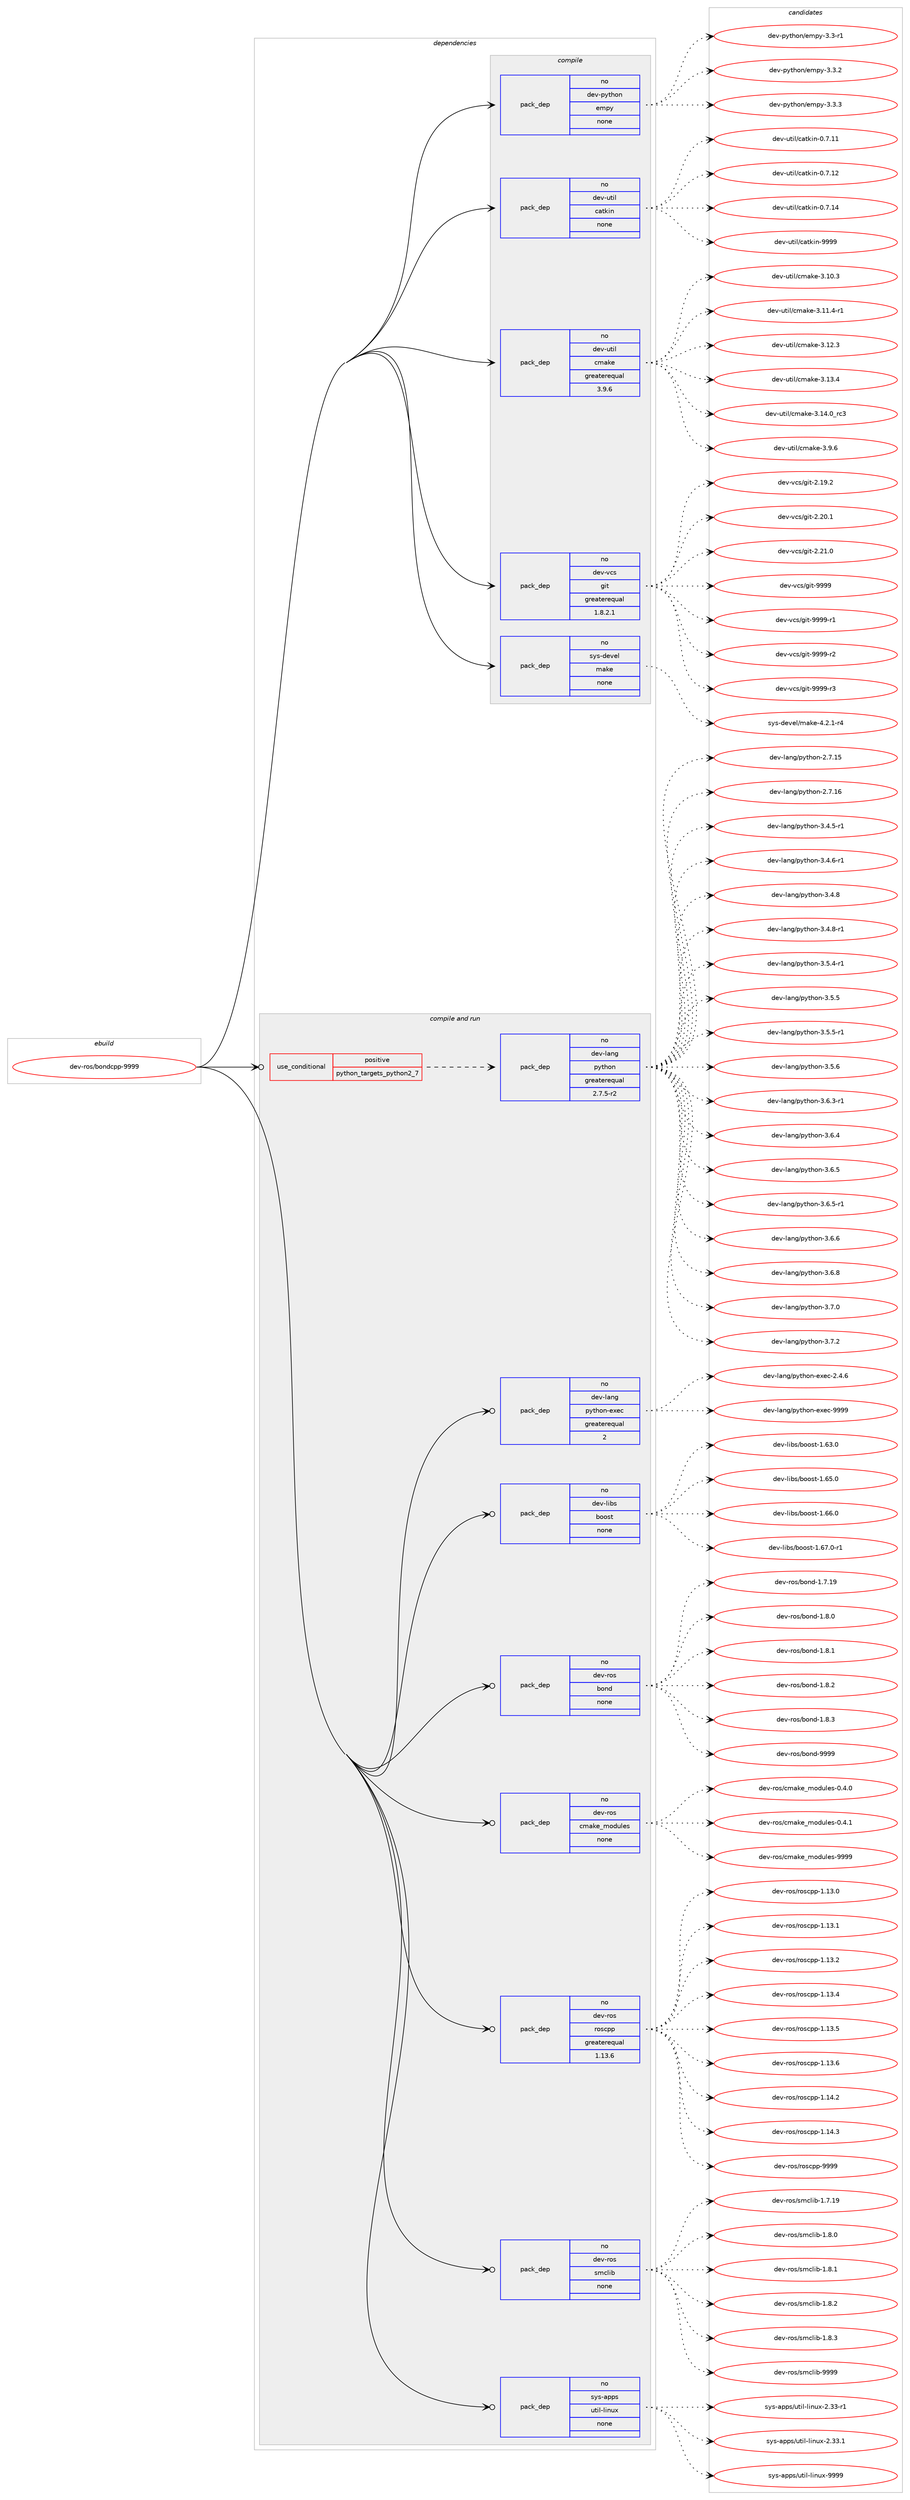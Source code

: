 digraph prolog {

# *************
# Graph options
# *************

newrank=true;
concentrate=true;
compound=true;
graph [rankdir=LR,fontname=Helvetica,fontsize=10,ranksep=1.5];#, ranksep=2.5, nodesep=0.2];
edge  [arrowhead=vee];
node  [fontname=Helvetica,fontsize=10];

# **********
# The ebuild
# **********

subgraph cluster_leftcol {
color=gray;
rank=same;
label=<<i>ebuild</i>>;
id [label="dev-ros/bondcpp-9999", color=red, width=4, href="../dev-ros/bondcpp-9999.svg"];
}

# ****************
# The dependencies
# ****************

subgraph cluster_midcol {
color=gray;
label=<<i>dependencies</i>>;
subgraph cluster_compile {
fillcolor="#eeeeee";
style=filled;
label=<<i>compile</i>>;
subgraph pack1040937 {
dependency1452285 [label=<<TABLE BORDER="0" CELLBORDER="1" CELLSPACING="0" CELLPADDING="4" WIDTH="220"><TR><TD ROWSPAN="6" CELLPADDING="30">pack_dep</TD></TR><TR><TD WIDTH="110">no</TD></TR><TR><TD>dev-python</TD></TR><TR><TD>empy</TD></TR><TR><TD>none</TD></TR><TR><TD></TD></TR></TABLE>>, shape=none, color=blue];
}
id:e -> dependency1452285:w [weight=20,style="solid",arrowhead="vee"];
subgraph pack1040938 {
dependency1452286 [label=<<TABLE BORDER="0" CELLBORDER="1" CELLSPACING="0" CELLPADDING="4" WIDTH="220"><TR><TD ROWSPAN="6" CELLPADDING="30">pack_dep</TD></TR><TR><TD WIDTH="110">no</TD></TR><TR><TD>dev-util</TD></TR><TR><TD>catkin</TD></TR><TR><TD>none</TD></TR><TR><TD></TD></TR></TABLE>>, shape=none, color=blue];
}
id:e -> dependency1452286:w [weight=20,style="solid",arrowhead="vee"];
subgraph pack1040939 {
dependency1452287 [label=<<TABLE BORDER="0" CELLBORDER="1" CELLSPACING="0" CELLPADDING="4" WIDTH="220"><TR><TD ROWSPAN="6" CELLPADDING="30">pack_dep</TD></TR><TR><TD WIDTH="110">no</TD></TR><TR><TD>dev-util</TD></TR><TR><TD>cmake</TD></TR><TR><TD>greaterequal</TD></TR><TR><TD>3.9.6</TD></TR></TABLE>>, shape=none, color=blue];
}
id:e -> dependency1452287:w [weight=20,style="solid",arrowhead="vee"];
subgraph pack1040940 {
dependency1452288 [label=<<TABLE BORDER="0" CELLBORDER="1" CELLSPACING="0" CELLPADDING="4" WIDTH="220"><TR><TD ROWSPAN="6" CELLPADDING="30">pack_dep</TD></TR><TR><TD WIDTH="110">no</TD></TR><TR><TD>dev-vcs</TD></TR><TR><TD>git</TD></TR><TR><TD>greaterequal</TD></TR><TR><TD>1.8.2.1</TD></TR></TABLE>>, shape=none, color=blue];
}
id:e -> dependency1452288:w [weight=20,style="solid",arrowhead="vee"];
subgraph pack1040941 {
dependency1452289 [label=<<TABLE BORDER="0" CELLBORDER="1" CELLSPACING="0" CELLPADDING="4" WIDTH="220"><TR><TD ROWSPAN="6" CELLPADDING="30">pack_dep</TD></TR><TR><TD WIDTH="110">no</TD></TR><TR><TD>sys-devel</TD></TR><TR><TD>make</TD></TR><TR><TD>none</TD></TR><TR><TD></TD></TR></TABLE>>, shape=none, color=blue];
}
id:e -> dependency1452289:w [weight=20,style="solid",arrowhead="vee"];
}
subgraph cluster_compileandrun {
fillcolor="#eeeeee";
style=filled;
label=<<i>compile and run</i>>;
subgraph cond387968 {
dependency1452290 [label=<<TABLE BORDER="0" CELLBORDER="1" CELLSPACING="0" CELLPADDING="4"><TR><TD ROWSPAN="3" CELLPADDING="10">use_conditional</TD></TR><TR><TD>positive</TD></TR><TR><TD>python_targets_python2_7</TD></TR></TABLE>>, shape=none, color=red];
subgraph pack1040942 {
dependency1452291 [label=<<TABLE BORDER="0" CELLBORDER="1" CELLSPACING="0" CELLPADDING="4" WIDTH="220"><TR><TD ROWSPAN="6" CELLPADDING="30">pack_dep</TD></TR><TR><TD WIDTH="110">no</TD></TR><TR><TD>dev-lang</TD></TR><TR><TD>python</TD></TR><TR><TD>greaterequal</TD></TR><TR><TD>2.7.5-r2</TD></TR></TABLE>>, shape=none, color=blue];
}
dependency1452290:e -> dependency1452291:w [weight=20,style="dashed",arrowhead="vee"];
}
id:e -> dependency1452290:w [weight=20,style="solid",arrowhead="odotvee"];
subgraph pack1040943 {
dependency1452292 [label=<<TABLE BORDER="0" CELLBORDER="1" CELLSPACING="0" CELLPADDING="4" WIDTH="220"><TR><TD ROWSPAN="6" CELLPADDING="30">pack_dep</TD></TR><TR><TD WIDTH="110">no</TD></TR><TR><TD>dev-lang</TD></TR><TR><TD>python-exec</TD></TR><TR><TD>greaterequal</TD></TR><TR><TD>2</TD></TR></TABLE>>, shape=none, color=blue];
}
id:e -> dependency1452292:w [weight=20,style="solid",arrowhead="odotvee"];
subgraph pack1040944 {
dependency1452293 [label=<<TABLE BORDER="0" CELLBORDER="1" CELLSPACING="0" CELLPADDING="4" WIDTH="220"><TR><TD ROWSPAN="6" CELLPADDING="30">pack_dep</TD></TR><TR><TD WIDTH="110">no</TD></TR><TR><TD>dev-libs</TD></TR><TR><TD>boost</TD></TR><TR><TD>none</TD></TR><TR><TD></TD></TR></TABLE>>, shape=none, color=blue];
}
id:e -> dependency1452293:w [weight=20,style="solid",arrowhead="odotvee"];
subgraph pack1040945 {
dependency1452294 [label=<<TABLE BORDER="0" CELLBORDER="1" CELLSPACING="0" CELLPADDING="4" WIDTH="220"><TR><TD ROWSPAN="6" CELLPADDING="30">pack_dep</TD></TR><TR><TD WIDTH="110">no</TD></TR><TR><TD>dev-ros</TD></TR><TR><TD>bond</TD></TR><TR><TD>none</TD></TR><TR><TD></TD></TR></TABLE>>, shape=none, color=blue];
}
id:e -> dependency1452294:w [weight=20,style="solid",arrowhead="odotvee"];
subgraph pack1040946 {
dependency1452295 [label=<<TABLE BORDER="0" CELLBORDER="1" CELLSPACING="0" CELLPADDING="4" WIDTH="220"><TR><TD ROWSPAN="6" CELLPADDING="30">pack_dep</TD></TR><TR><TD WIDTH="110">no</TD></TR><TR><TD>dev-ros</TD></TR><TR><TD>cmake_modules</TD></TR><TR><TD>none</TD></TR><TR><TD></TD></TR></TABLE>>, shape=none, color=blue];
}
id:e -> dependency1452295:w [weight=20,style="solid",arrowhead="odotvee"];
subgraph pack1040947 {
dependency1452296 [label=<<TABLE BORDER="0" CELLBORDER="1" CELLSPACING="0" CELLPADDING="4" WIDTH="220"><TR><TD ROWSPAN="6" CELLPADDING="30">pack_dep</TD></TR><TR><TD WIDTH="110">no</TD></TR><TR><TD>dev-ros</TD></TR><TR><TD>roscpp</TD></TR><TR><TD>greaterequal</TD></TR><TR><TD>1.13.6</TD></TR></TABLE>>, shape=none, color=blue];
}
id:e -> dependency1452296:w [weight=20,style="solid",arrowhead="odotvee"];
subgraph pack1040948 {
dependency1452297 [label=<<TABLE BORDER="0" CELLBORDER="1" CELLSPACING="0" CELLPADDING="4" WIDTH="220"><TR><TD ROWSPAN="6" CELLPADDING="30">pack_dep</TD></TR><TR><TD WIDTH="110">no</TD></TR><TR><TD>dev-ros</TD></TR><TR><TD>smclib</TD></TR><TR><TD>none</TD></TR><TR><TD></TD></TR></TABLE>>, shape=none, color=blue];
}
id:e -> dependency1452297:w [weight=20,style="solid",arrowhead="odotvee"];
subgraph pack1040949 {
dependency1452298 [label=<<TABLE BORDER="0" CELLBORDER="1" CELLSPACING="0" CELLPADDING="4" WIDTH="220"><TR><TD ROWSPAN="6" CELLPADDING="30">pack_dep</TD></TR><TR><TD WIDTH="110">no</TD></TR><TR><TD>sys-apps</TD></TR><TR><TD>util-linux</TD></TR><TR><TD>none</TD></TR><TR><TD></TD></TR></TABLE>>, shape=none, color=blue];
}
id:e -> dependency1452298:w [weight=20,style="solid",arrowhead="odotvee"];
}
subgraph cluster_run {
fillcolor="#eeeeee";
style=filled;
label=<<i>run</i>>;
}
}

# **************
# The candidates
# **************

subgraph cluster_choices {
rank=same;
color=gray;
label=<<i>candidates</i>>;

subgraph choice1040937 {
color=black;
nodesep=1;
choice1001011184511212111610411111047101109112121455146514511449 [label="dev-python/empy-3.3-r1", color=red, width=4,href="../dev-python/empy-3.3-r1.svg"];
choice1001011184511212111610411111047101109112121455146514650 [label="dev-python/empy-3.3.2", color=red, width=4,href="../dev-python/empy-3.3.2.svg"];
choice1001011184511212111610411111047101109112121455146514651 [label="dev-python/empy-3.3.3", color=red, width=4,href="../dev-python/empy-3.3.3.svg"];
dependency1452285:e -> choice1001011184511212111610411111047101109112121455146514511449:w [style=dotted,weight="100"];
dependency1452285:e -> choice1001011184511212111610411111047101109112121455146514650:w [style=dotted,weight="100"];
dependency1452285:e -> choice1001011184511212111610411111047101109112121455146514651:w [style=dotted,weight="100"];
}
subgraph choice1040938 {
color=black;
nodesep=1;
choice1001011184511711610510847999711610710511045484655464949 [label="dev-util/catkin-0.7.11", color=red, width=4,href="../dev-util/catkin-0.7.11.svg"];
choice1001011184511711610510847999711610710511045484655464950 [label="dev-util/catkin-0.7.12", color=red, width=4,href="../dev-util/catkin-0.7.12.svg"];
choice1001011184511711610510847999711610710511045484655464952 [label="dev-util/catkin-0.7.14", color=red, width=4,href="../dev-util/catkin-0.7.14.svg"];
choice100101118451171161051084799971161071051104557575757 [label="dev-util/catkin-9999", color=red, width=4,href="../dev-util/catkin-9999.svg"];
dependency1452286:e -> choice1001011184511711610510847999711610710511045484655464949:w [style=dotted,weight="100"];
dependency1452286:e -> choice1001011184511711610510847999711610710511045484655464950:w [style=dotted,weight="100"];
dependency1452286:e -> choice1001011184511711610510847999711610710511045484655464952:w [style=dotted,weight="100"];
dependency1452286:e -> choice100101118451171161051084799971161071051104557575757:w [style=dotted,weight="100"];
}
subgraph choice1040939 {
color=black;
nodesep=1;
choice1001011184511711610510847991099710710145514649484651 [label="dev-util/cmake-3.10.3", color=red, width=4,href="../dev-util/cmake-3.10.3.svg"];
choice10010111845117116105108479910997107101455146494946524511449 [label="dev-util/cmake-3.11.4-r1", color=red, width=4,href="../dev-util/cmake-3.11.4-r1.svg"];
choice1001011184511711610510847991099710710145514649504651 [label="dev-util/cmake-3.12.3", color=red, width=4,href="../dev-util/cmake-3.12.3.svg"];
choice1001011184511711610510847991099710710145514649514652 [label="dev-util/cmake-3.13.4", color=red, width=4,href="../dev-util/cmake-3.13.4.svg"];
choice1001011184511711610510847991099710710145514649524648951149951 [label="dev-util/cmake-3.14.0_rc3", color=red, width=4,href="../dev-util/cmake-3.14.0_rc3.svg"];
choice10010111845117116105108479910997107101455146574654 [label="dev-util/cmake-3.9.6", color=red, width=4,href="../dev-util/cmake-3.9.6.svg"];
dependency1452287:e -> choice1001011184511711610510847991099710710145514649484651:w [style=dotted,weight="100"];
dependency1452287:e -> choice10010111845117116105108479910997107101455146494946524511449:w [style=dotted,weight="100"];
dependency1452287:e -> choice1001011184511711610510847991099710710145514649504651:w [style=dotted,weight="100"];
dependency1452287:e -> choice1001011184511711610510847991099710710145514649514652:w [style=dotted,weight="100"];
dependency1452287:e -> choice1001011184511711610510847991099710710145514649524648951149951:w [style=dotted,weight="100"];
dependency1452287:e -> choice10010111845117116105108479910997107101455146574654:w [style=dotted,weight="100"];
}
subgraph choice1040940 {
color=black;
nodesep=1;
choice10010111845118991154710310511645504649574650 [label="dev-vcs/git-2.19.2", color=red, width=4,href="../dev-vcs/git-2.19.2.svg"];
choice10010111845118991154710310511645504650484649 [label="dev-vcs/git-2.20.1", color=red, width=4,href="../dev-vcs/git-2.20.1.svg"];
choice10010111845118991154710310511645504650494648 [label="dev-vcs/git-2.21.0", color=red, width=4,href="../dev-vcs/git-2.21.0.svg"];
choice1001011184511899115471031051164557575757 [label="dev-vcs/git-9999", color=red, width=4,href="../dev-vcs/git-9999.svg"];
choice10010111845118991154710310511645575757574511449 [label="dev-vcs/git-9999-r1", color=red, width=4,href="../dev-vcs/git-9999-r1.svg"];
choice10010111845118991154710310511645575757574511450 [label="dev-vcs/git-9999-r2", color=red, width=4,href="../dev-vcs/git-9999-r2.svg"];
choice10010111845118991154710310511645575757574511451 [label="dev-vcs/git-9999-r3", color=red, width=4,href="../dev-vcs/git-9999-r3.svg"];
dependency1452288:e -> choice10010111845118991154710310511645504649574650:w [style=dotted,weight="100"];
dependency1452288:e -> choice10010111845118991154710310511645504650484649:w [style=dotted,weight="100"];
dependency1452288:e -> choice10010111845118991154710310511645504650494648:w [style=dotted,weight="100"];
dependency1452288:e -> choice1001011184511899115471031051164557575757:w [style=dotted,weight="100"];
dependency1452288:e -> choice10010111845118991154710310511645575757574511449:w [style=dotted,weight="100"];
dependency1452288:e -> choice10010111845118991154710310511645575757574511450:w [style=dotted,weight="100"];
dependency1452288:e -> choice10010111845118991154710310511645575757574511451:w [style=dotted,weight="100"];
}
subgraph choice1040941 {
color=black;
nodesep=1;
choice1151211154510010111810110847109971071014552465046494511452 [label="sys-devel/make-4.2.1-r4", color=red, width=4,href="../sys-devel/make-4.2.1-r4.svg"];
dependency1452289:e -> choice1151211154510010111810110847109971071014552465046494511452:w [style=dotted,weight="100"];
}
subgraph choice1040942 {
color=black;
nodesep=1;
choice10010111845108971101034711212111610411111045504655464953 [label="dev-lang/python-2.7.15", color=red, width=4,href="../dev-lang/python-2.7.15.svg"];
choice10010111845108971101034711212111610411111045504655464954 [label="dev-lang/python-2.7.16", color=red, width=4,href="../dev-lang/python-2.7.16.svg"];
choice1001011184510897110103471121211161041111104551465246534511449 [label="dev-lang/python-3.4.5-r1", color=red, width=4,href="../dev-lang/python-3.4.5-r1.svg"];
choice1001011184510897110103471121211161041111104551465246544511449 [label="dev-lang/python-3.4.6-r1", color=red, width=4,href="../dev-lang/python-3.4.6-r1.svg"];
choice100101118451089711010347112121116104111110455146524656 [label="dev-lang/python-3.4.8", color=red, width=4,href="../dev-lang/python-3.4.8.svg"];
choice1001011184510897110103471121211161041111104551465246564511449 [label="dev-lang/python-3.4.8-r1", color=red, width=4,href="../dev-lang/python-3.4.8-r1.svg"];
choice1001011184510897110103471121211161041111104551465346524511449 [label="dev-lang/python-3.5.4-r1", color=red, width=4,href="../dev-lang/python-3.5.4-r1.svg"];
choice100101118451089711010347112121116104111110455146534653 [label="dev-lang/python-3.5.5", color=red, width=4,href="../dev-lang/python-3.5.5.svg"];
choice1001011184510897110103471121211161041111104551465346534511449 [label="dev-lang/python-3.5.5-r1", color=red, width=4,href="../dev-lang/python-3.5.5-r1.svg"];
choice100101118451089711010347112121116104111110455146534654 [label="dev-lang/python-3.5.6", color=red, width=4,href="../dev-lang/python-3.5.6.svg"];
choice1001011184510897110103471121211161041111104551465446514511449 [label="dev-lang/python-3.6.3-r1", color=red, width=4,href="../dev-lang/python-3.6.3-r1.svg"];
choice100101118451089711010347112121116104111110455146544652 [label="dev-lang/python-3.6.4", color=red, width=4,href="../dev-lang/python-3.6.4.svg"];
choice100101118451089711010347112121116104111110455146544653 [label="dev-lang/python-3.6.5", color=red, width=4,href="../dev-lang/python-3.6.5.svg"];
choice1001011184510897110103471121211161041111104551465446534511449 [label="dev-lang/python-3.6.5-r1", color=red, width=4,href="../dev-lang/python-3.6.5-r1.svg"];
choice100101118451089711010347112121116104111110455146544654 [label="dev-lang/python-3.6.6", color=red, width=4,href="../dev-lang/python-3.6.6.svg"];
choice100101118451089711010347112121116104111110455146544656 [label="dev-lang/python-3.6.8", color=red, width=4,href="../dev-lang/python-3.6.8.svg"];
choice100101118451089711010347112121116104111110455146554648 [label="dev-lang/python-3.7.0", color=red, width=4,href="../dev-lang/python-3.7.0.svg"];
choice100101118451089711010347112121116104111110455146554650 [label="dev-lang/python-3.7.2", color=red, width=4,href="../dev-lang/python-3.7.2.svg"];
dependency1452291:e -> choice10010111845108971101034711212111610411111045504655464953:w [style=dotted,weight="100"];
dependency1452291:e -> choice10010111845108971101034711212111610411111045504655464954:w [style=dotted,weight="100"];
dependency1452291:e -> choice1001011184510897110103471121211161041111104551465246534511449:w [style=dotted,weight="100"];
dependency1452291:e -> choice1001011184510897110103471121211161041111104551465246544511449:w [style=dotted,weight="100"];
dependency1452291:e -> choice100101118451089711010347112121116104111110455146524656:w [style=dotted,weight="100"];
dependency1452291:e -> choice1001011184510897110103471121211161041111104551465246564511449:w [style=dotted,weight="100"];
dependency1452291:e -> choice1001011184510897110103471121211161041111104551465346524511449:w [style=dotted,weight="100"];
dependency1452291:e -> choice100101118451089711010347112121116104111110455146534653:w [style=dotted,weight="100"];
dependency1452291:e -> choice1001011184510897110103471121211161041111104551465346534511449:w [style=dotted,weight="100"];
dependency1452291:e -> choice100101118451089711010347112121116104111110455146534654:w [style=dotted,weight="100"];
dependency1452291:e -> choice1001011184510897110103471121211161041111104551465446514511449:w [style=dotted,weight="100"];
dependency1452291:e -> choice100101118451089711010347112121116104111110455146544652:w [style=dotted,weight="100"];
dependency1452291:e -> choice100101118451089711010347112121116104111110455146544653:w [style=dotted,weight="100"];
dependency1452291:e -> choice1001011184510897110103471121211161041111104551465446534511449:w [style=dotted,weight="100"];
dependency1452291:e -> choice100101118451089711010347112121116104111110455146544654:w [style=dotted,weight="100"];
dependency1452291:e -> choice100101118451089711010347112121116104111110455146544656:w [style=dotted,weight="100"];
dependency1452291:e -> choice100101118451089711010347112121116104111110455146554648:w [style=dotted,weight="100"];
dependency1452291:e -> choice100101118451089711010347112121116104111110455146554650:w [style=dotted,weight="100"];
}
subgraph choice1040943 {
color=black;
nodesep=1;
choice1001011184510897110103471121211161041111104510112010199455046524654 [label="dev-lang/python-exec-2.4.6", color=red, width=4,href="../dev-lang/python-exec-2.4.6.svg"];
choice10010111845108971101034711212111610411111045101120101994557575757 [label="dev-lang/python-exec-9999", color=red, width=4,href="../dev-lang/python-exec-9999.svg"];
dependency1452292:e -> choice1001011184510897110103471121211161041111104510112010199455046524654:w [style=dotted,weight="100"];
dependency1452292:e -> choice10010111845108971101034711212111610411111045101120101994557575757:w [style=dotted,weight="100"];
}
subgraph choice1040944 {
color=black;
nodesep=1;
choice1001011184510810598115479811111111511645494654514648 [label="dev-libs/boost-1.63.0", color=red, width=4,href="../dev-libs/boost-1.63.0.svg"];
choice1001011184510810598115479811111111511645494654534648 [label="dev-libs/boost-1.65.0", color=red, width=4,href="../dev-libs/boost-1.65.0.svg"];
choice1001011184510810598115479811111111511645494654544648 [label="dev-libs/boost-1.66.0", color=red, width=4,href="../dev-libs/boost-1.66.0.svg"];
choice10010111845108105981154798111111115116454946545546484511449 [label="dev-libs/boost-1.67.0-r1", color=red, width=4,href="../dev-libs/boost-1.67.0-r1.svg"];
dependency1452293:e -> choice1001011184510810598115479811111111511645494654514648:w [style=dotted,weight="100"];
dependency1452293:e -> choice1001011184510810598115479811111111511645494654534648:w [style=dotted,weight="100"];
dependency1452293:e -> choice1001011184510810598115479811111111511645494654544648:w [style=dotted,weight="100"];
dependency1452293:e -> choice10010111845108105981154798111111115116454946545546484511449:w [style=dotted,weight="100"];
}
subgraph choice1040945 {
color=black;
nodesep=1;
choice10010111845114111115479811111010045494655464957 [label="dev-ros/bond-1.7.19", color=red, width=4,href="../dev-ros/bond-1.7.19.svg"];
choice100101118451141111154798111110100454946564648 [label="dev-ros/bond-1.8.0", color=red, width=4,href="../dev-ros/bond-1.8.0.svg"];
choice100101118451141111154798111110100454946564649 [label="dev-ros/bond-1.8.1", color=red, width=4,href="../dev-ros/bond-1.8.1.svg"];
choice100101118451141111154798111110100454946564650 [label="dev-ros/bond-1.8.2", color=red, width=4,href="../dev-ros/bond-1.8.2.svg"];
choice100101118451141111154798111110100454946564651 [label="dev-ros/bond-1.8.3", color=red, width=4,href="../dev-ros/bond-1.8.3.svg"];
choice1001011184511411111547981111101004557575757 [label="dev-ros/bond-9999", color=red, width=4,href="../dev-ros/bond-9999.svg"];
dependency1452294:e -> choice10010111845114111115479811111010045494655464957:w [style=dotted,weight="100"];
dependency1452294:e -> choice100101118451141111154798111110100454946564648:w [style=dotted,weight="100"];
dependency1452294:e -> choice100101118451141111154798111110100454946564649:w [style=dotted,weight="100"];
dependency1452294:e -> choice100101118451141111154798111110100454946564650:w [style=dotted,weight="100"];
dependency1452294:e -> choice100101118451141111154798111110100454946564651:w [style=dotted,weight="100"];
dependency1452294:e -> choice1001011184511411111547981111101004557575757:w [style=dotted,weight="100"];
}
subgraph choice1040946 {
color=black;
nodesep=1;
choice1001011184511411111547991099710710195109111100117108101115454846524648 [label="dev-ros/cmake_modules-0.4.0", color=red, width=4,href="../dev-ros/cmake_modules-0.4.0.svg"];
choice1001011184511411111547991099710710195109111100117108101115454846524649 [label="dev-ros/cmake_modules-0.4.1", color=red, width=4,href="../dev-ros/cmake_modules-0.4.1.svg"];
choice10010111845114111115479910997107101951091111001171081011154557575757 [label="dev-ros/cmake_modules-9999", color=red, width=4,href="../dev-ros/cmake_modules-9999.svg"];
dependency1452295:e -> choice1001011184511411111547991099710710195109111100117108101115454846524648:w [style=dotted,weight="100"];
dependency1452295:e -> choice1001011184511411111547991099710710195109111100117108101115454846524649:w [style=dotted,weight="100"];
dependency1452295:e -> choice10010111845114111115479910997107101951091111001171081011154557575757:w [style=dotted,weight="100"];
}
subgraph choice1040947 {
color=black;
nodesep=1;
choice10010111845114111115471141111159911211245494649514648 [label="dev-ros/roscpp-1.13.0", color=red, width=4,href="../dev-ros/roscpp-1.13.0.svg"];
choice10010111845114111115471141111159911211245494649514649 [label="dev-ros/roscpp-1.13.1", color=red, width=4,href="../dev-ros/roscpp-1.13.1.svg"];
choice10010111845114111115471141111159911211245494649514650 [label="dev-ros/roscpp-1.13.2", color=red, width=4,href="../dev-ros/roscpp-1.13.2.svg"];
choice10010111845114111115471141111159911211245494649514652 [label="dev-ros/roscpp-1.13.4", color=red, width=4,href="../dev-ros/roscpp-1.13.4.svg"];
choice10010111845114111115471141111159911211245494649514653 [label="dev-ros/roscpp-1.13.5", color=red, width=4,href="../dev-ros/roscpp-1.13.5.svg"];
choice10010111845114111115471141111159911211245494649514654 [label="dev-ros/roscpp-1.13.6", color=red, width=4,href="../dev-ros/roscpp-1.13.6.svg"];
choice10010111845114111115471141111159911211245494649524650 [label="dev-ros/roscpp-1.14.2", color=red, width=4,href="../dev-ros/roscpp-1.14.2.svg"];
choice10010111845114111115471141111159911211245494649524651 [label="dev-ros/roscpp-1.14.3", color=red, width=4,href="../dev-ros/roscpp-1.14.3.svg"];
choice1001011184511411111547114111115991121124557575757 [label="dev-ros/roscpp-9999", color=red, width=4,href="../dev-ros/roscpp-9999.svg"];
dependency1452296:e -> choice10010111845114111115471141111159911211245494649514648:w [style=dotted,weight="100"];
dependency1452296:e -> choice10010111845114111115471141111159911211245494649514649:w [style=dotted,weight="100"];
dependency1452296:e -> choice10010111845114111115471141111159911211245494649514650:w [style=dotted,weight="100"];
dependency1452296:e -> choice10010111845114111115471141111159911211245494649514652:w [style=dotted,weight="100"];
dependency1452296:e -> choice10010111845114111115471141111159911211245494649514653:w [style=dotted,weight="100"];
dependency1452296:e -> choice10010111845114111115471141111159911211245494649514654:w [style=dotted,weight="100"];
dependency1452296:e -> choice10010111845114111115471141111159911211245494649524650:w [style=dotted,weight="100"];
dependency1452296:e -> choice10010111845114111115471141111159911211245494649524651:w [style=dotted,weight="100"];
dependency1452296:e -> choice1001011184511411111547114111115991121124557575757:w [style=dotted,weight="100"];
}
subgraph choice1040948 {
color=black;
nodesep=1;
choice1001011184511411111547115109991081059845494655464957 [label="dev-ros/smclib-1.7.19", color=red, width=4,href="../dev-ros/smclib-1.7.19.svg"];
choice10010111845114111115471151099910810598454946564648 [label="dev-ros/smclib-1.8.0", color=red, width=4,href="../dev-ros/smclib-1.8.0.svg"];
choice10010111845114111115471151099910810598454946564649 [label="dev-ros/smclib-1.8.1", color=red, width=4,href="../dev-ros/smclib-1.8.1.svg"];
choice10010111845114111115471151099910810598454946564650 [label="dev-ros/smclib-1.8.2", color=red, width=4,href="../dev-ros/smclib-1.8.2.svg"];
choice10010111845114111115471151099910810598454946564651 [label="dev-ros/smclib-1.8.3", color=red, width=4,href="../dev-ros/smclib-1.8.3.svg"];
choice100101118451141111154711510999108105984557575757 [label="dev-ros/smclib-9999", color=red, width=4,href="../dev-ros/smclib-9999.svg"];
dependency1452297:e -> choice1001011184511411111547115109991081059845494655464957:w [style=dotted,weight="100"];
dependency1452297:e -> choice10010111845114111115471151099910810598454946564648:w [style=dotted,weight="100"];
dependency1452297:e -> choice10010111845114111115471151099910810598454946564649:w [style=dotted,weight="100"];
dependency1452297:e -> choice10010111845114111115471151099910810598454946564650:w [style=dotted,weight="100"];
dependency1452297:e -> choice10010111845114111115471151099910810598454946564651:w [style=dotted,weight="100"];
dependency1452297:e -> choice100101118451141111154711510999108105984557575757:w [style=dotted,weight="100"];
}
subgraph choice1040949 {
color=black;
nodesep=1;
choice1151211154597112112115471171161051084510810511011712045504651514511449 [label="sys-apps/util-linux-2.33-r1", color=red, width=4,href="../sys-apps/util-linux-2.33-r1.svg"];
choice1151211154597112112115471171161051084510810511011712045504651514649 [label="sys-apps/util-linux-2.33.1", color=red, width=4,href="../sys-apps/util-linux-2.33.1.svg"];
choice115121115459711211211547117116105108451081051101171204557575757 [label="sys-apps/util-linux-9999", color=red, width=4,href="../sys-apps/util-linux-9999.svg"];
dependency1452298:e -> choice1151211154597112112115471171161051084510810511011712045504651514511449:w [style=dotted,weight="100"];
dependency1452298:e -> choice1151211154597112112115471171161051084510810511011712045504651514649:w [style=dotted,weight="100"];
dependency1452298:e -> choice115121115459711211211547117116105108451081051101171204557575757:w [style=dotted,weight="100"];
}
}

}
